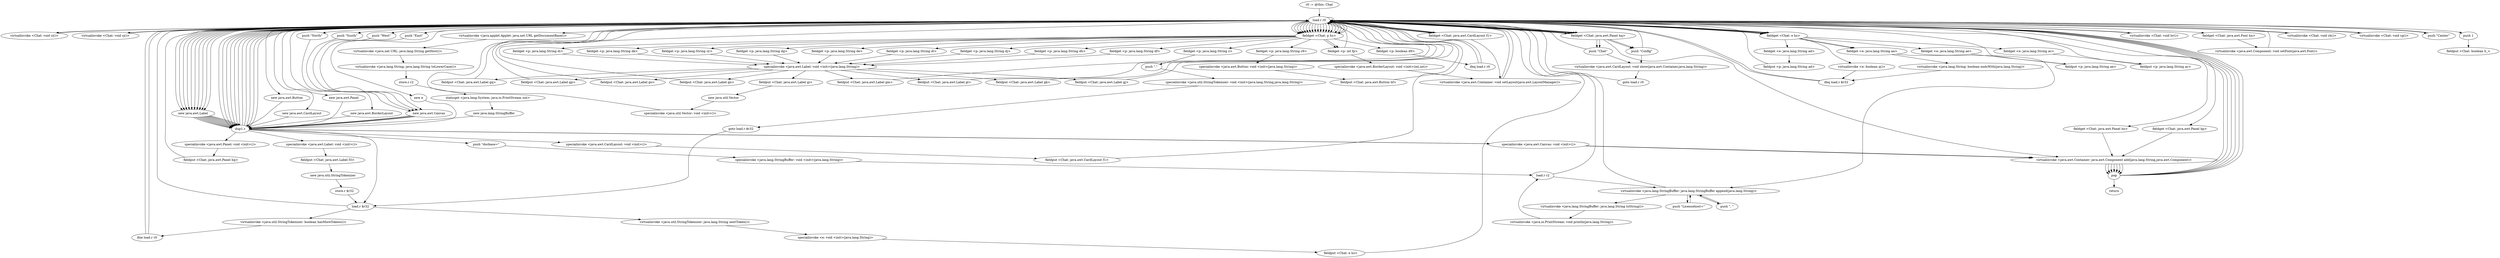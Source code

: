 digraph "" {
    "r0 := @this: Chat"
    "load.r r0"
    "r0 := @this: Chat"->"load.r r0";
    "virtualinvoke <Chat: void ci()>"
    "load.r r0"->"virtualinvoke <Chat: void ci()>";
    "virtualinvoke <Chat: void ci()>"->"load.r r0";
    "virtualinvoke <Chat: void cj()>"
    "load.r r0"->"virtualinvoke <Chat: void cj()>";
    "virtualinvoke <Chat: void cj()>"->"load.r r0";
    "new java.awt.Label"
    "load.r r0"->"new java.awt.Label";
    "dup1.r"
    "new java.awt.Label"->"dup1.r";
    "dup1.r"->"load.r r0";
    "fieldget <Chat: p hs>"
    "load.r r0"->"fieldget <Chat: p hs>";
    "fieldget <p: java.lang.String dg>"
    "fieldget <Chat: p hs>"->"fieldget <p: java.lang.String dg>";
    "specialinvoke <java.awt.Label: void <init>(java.lang.String)>"
    "fieldget <p: java.lang.String dg>"->"specialinvoke <java.awt.Label: void <init>(java.lang.String)>";
    "fieldput <Chat: java.awt.Label gq>"
    "specialinvoke <java.awt.Label: void <init>(java.lang.String)>"->"fieldput <Chat: java.awt.Label gq>";
    "fieldput <Chat: java.awt.Label gq>"->"load.r r0";
    "load.r r0"->"new java.awt.Label";
    "new java.awt.Label"->"dup1.r";
    "dup1.r"->"load.r r0";
    "load.r r0"->"fieldget <Chat: p hs>";
    "fieldget <p: java.lang.String de>"
    "fieldget <Chat: p hs>"->"fieldget <p: java.lang.String de>";
    "fieldget <p: java.lang.String de>"->"specialinvoke <java.awt.Label: void <init>(java.lang.String)>";
    "fieldput <Chat: java.awt.Label gp>"
    "specialinvoke <java.awt.Label: void <init>(java.lang.String)>"->"fieldput <Chat: java.awt.Label gp>";
    "fieldput <Chat: java.awt.Label gp>"->"load.r r0";
    "load.r r0"->"new java.awt.Label";
    "new java.awt.Label"->"dup1.r";
    "dup1.r"->"load.r r0";
    "load.r r0"->"fieldget <Chat: p hs>";
    "fieldget <p: java.lang.String dl>"
    "fieldget <Chat: p hs>"->"fieldget <p: java.lang.String dl>";
    "fieldget <p: java.lang.String dl>"->"specialinvoke <java.awt.Label: void <init>(java.lang.String)>";
    "fieldput <Chat: java.awt.Label go>"
    "specialinvoke <java.awt.Label: void <init>(java.lang.String)>"->"fieldput <Chat: java.awt.Label go>";
    "fieldput <Chat: java.awt.Label go>"->"load.r r0";
    "load.r r0"->"new java.awt.Label";
    "new java.awt.Label"->"dup1.r";
    "dup1.r"->"load.r r0";
    "load.r r0"->"fieldget <Chat: p hs>";
    "fieldget <p: java.lang.String dj>"
    "fieldget <Chat: p hs>"->"fieldget <p: java.lang.String dj>";
    "fieldget <p: java.lang.String dj>"->"specialinvoke <java.awt.Label: void <init>(java.lang.String)>";
    "fieldput <Chat: java.awt.Label gn>"
    "specialinvoke <java.awt.Label: void <init>(java.lang.String)>"->"fieldput <Chat: java.awt.Label gn>";
    "fieldput <Chat: java.awt.Label gn>"->"load.r r0";
    "load.r r0"->"new java.awt.Label";
    "new java.awt.Label"->"dup1.r";
    "dup1.r"->"load.r r0";
    "load.r r0"->"fieldget <Chat: p hs>";
    "fieldget <p: java.lang.String dh>"
    "fieldget <Chat: p hs>"->"fieldget <p: java.lang.String dh>";
    "fieldget <p: java.lang.String dh>"->"specialinvoke <java.awt.Label: void <init>(java.lang.String)>";
    "fieldput <Chat: java.awt.Label gm>"
    "specialinvoke <java.awt.Label: void <init>(java.lang.String)>"->"fieldput <Chat: java.awt.Label gm>";
    "fieldput <Chat: java.awt.Label gm>"->"load.r r0";
    "load.r r0"->"new java.awt.Label";
    "new java.awt.Label"->"dup1.r";
    "dup1.r"->"load.r r0";
    "load.r r0"->"fieldget <Chat: p hs>";
    "fieldget <p: java.lang.String df>"
    "fieldget <Chat: p hs>"->"fieldget <p: java.lang.String df>";
    "fieldget <p: java.lang.String df>"->"specialinvoke <java.awt.Label: void <init>(java.lang.String)>";
    "fieldput <Chat: java.awt.Label gl>"
    "specialinvoke <java.awt.Label: void <init>(java.lang.String)>"->"fieldput <Chat: java.awt.Label gl>";
    "fieldput <Chat: java.awt.Label gl>"->"load.r r0";
    "load.r r0"->"new java.awt.Label";
    "new java.awt.Label"->"dup1.r";
    "dup1.r"->"load.r r0";
    "load.r r0"->"fieldget <Chat: p hs>";
    "fieldget <p: java.lang.String di>"
    "fieldget <Chat: p hs>"->"fieldget <p: java.lang.String di>";
    "fieldget <p: java.lang.String di>"->"specialinvoke <java.awt.Label: void <init>(java.lang.String)>";
    "fieldput <Chat: java.awt.Label gk>"
    "specialinvoke <java.awt.Label: void <init>(java.lang.String)>"->"fieldput <Chat: java.awt.Label gk>";
    "fieldput <Chat: java.awt.Label gk>"->"load.r r0";
    "load.r r0"->"new java.awt.Label";
    "new java.awt.Label"->"dup1.r";
    "dup1.r"->"load.r r0";
    "load.r r0"->"fieldget <Chat: p hs>";
    "fieldget <p: java.lang.String dk>"
    "fieldget <Chat: p hs>"->"fieldget <p: java.lang.String dk>";
    "fieldget <p: java.lang.String dk>"->"specialinvoke <java.awt.Label: void <init>(java.lang.String)>";
    "fieldput <Chat: java.awt.Label gj>"
    "specialinvoke <java.awt.Label: void <init>(java.lang.String)>"->"fieldput <Chat: java.awt.Label gj>";
    "fieldput <Chat: java.awt.Label gj>"->"load.r r0";
    "load.r r0"->"new java.awt.Label";
    "new java.awt.Label"->"dup1.r";
    "dup1.r"->"load.r r0";
    "load.r r0"->"fieldget <Chat: p hs>";
    "fieldget <p: java.lang.String cy>"
    "fieldget <Chat: p hs>"->"fieldget <p: java.lang.String cy>";
    "fieldget <p: java.lang.String cy>"->"specialinvoke <java.awt.Label: void <init>(java.lang.String)>";
    "fieldput <Chat: java.awt.Label gi>"
    "specialinvoke <java.awt.Label: void <init>(java.lang.String)>"->"fieldput <Chat: java.awt.Label gi>";
    "new java.util.Vector"
    "fieldput <Chat: java.awt.Label gi>"->"new java.util.Vector";
    "specialinvoke <java.util.Vector: void <init>()>"
    "new java.util.Vector"->"specialinvoke <java.util.Vector: void <init>()>";
    "specialinvoke <java.util.Vector: void <init>()>"->"load.r r0";
    "load.r r0"->"new java.awt.Label";
    "new java.awt.Label"->"dup1.r";
    "specialinvoke <java.awt.Label: void <init>()>"
    "dup1.r"->"specialinvoke <java.awt.Label: void <init>()>";
    "fieldput <Chat: java.awt.Label f3>"
    "specialinvoke <java.awt.Label: void <init>()>"->"fieldput <Chat: java.awt.Label f3>";
    "new java.util.StringTokenizer"
    "fieldput <Chat: java.awt.Label f3>"->"new java.util.StringTokenizer";
    "store.r $r32"
    "new java.util.StringTokenizer"->"store.r $r32";
    "load.r $r32"
    "store.r $r32"->"load.r $r32";
    "load.r $r32"->"load.r r0";
    "load.r r0"->"fieldget <Chat: p hs>";
    "fieldget <p: java.lang.String z>"
    "fieldget <Chat: p hs>"->"fieldget <p: java.lang.String z>";
    "push \",\""
    "fieldget <p: java.lang.String z>"->"push \",\"";
    "specialinvoke <java.util.StringTokenizer: void <init>(java.lang.String,java.lang.String)>"
    "push \",\""->"specialinvoke <java.util.StringTokenizer: void <init>(java.lang.String,java.lang.String)>";
    "goto load.r $r32"
    "specialinvoke <java.util.StringTokenizer: void <init>(java.lang.String,java.lang.String)>"->"goto load.r $r32";
    "goto load.r $r32"->"load.r $r32";
    "virtualinvoke <java.util.StringTokenizer: boolean hasMoreTokens()>"
    "load.r $r32"->"virtualinvoke <java.util.StringTokenizer: boolean hasMoreTokens()>";
    "ifne load.r r0"
    "virtualinvoke <java.util.StringTokenizer: boolean hasMoreTokens()>"->"ifne load.r r0";
    "ifne load.r r0"->"load.r r0";
    "new java.awt.Button"
    "load.r r0"->"new java.awt.Button";
    "new java.awt.Button"->"dup1.r";
    "dup1.r"->"load.r r0";
    "load.r r0"->"fieldget <Chat: p hs>";
    "fieldget <p: java.lang.String c9>"
    "fieldget <Chat: p hs>"->"fieldget <p: java.lang.String c9>";
    "specialinvoke <java.awt.Button: void <init>(java.lang.String)>"
    "fieldget <p: java.lang.String c9>"->"specialinvoke <java.awt.Button: void <init>(java.lang.String)>";
    "fieldput <Chat: java.awt.Button hf>"
    "specialinvoke <java.awt.Button: void <init>(java.lang.String)>"->"fieldput <Chat: java.awt.Button hf>";
    "fieldput <Chat: java.awt.Button hf>"->"load.r r0";
    "virtualinvoke <Chat: void br()>"
    "load.r r0"->"virtualinvoke <Chat: void br()>";
    "virtualinvoke <Chat: void br()>"->"load.r r0";
    "load.r r0"->"load.r r0";
    "fieldget <Chat: java.awt.Font hn>"
    "load.r r0"->"fieldget <Chat: java.awt.Font hn>";
    "virtualinvoke <java.awt.Component: void setFont(java.awt.Font)>"
    "fieldget <Chat: java.awt.Font hn>"->"virtualinvoke <java.awt.Component: void setFont(java.awt.Font)>";
    "virtualinvoke <java.awt.Component: void setFont(java.awt.Font)>"->"load.r r0";
    "virtualinvoke <Chat: void ch()>"
    "load.r r0"->"virtualinvoke <Chat: void ch()>";
    "virtualinvoke <Chat: void ch()>"->"load.r r0";
    "virtualinvoke <Chat: void cg()>"
    "load.r r0"->"virtualinvoke <Chat: void cg()>";
    "virtualinvoke <Chat: void cg()>"->"load.r r0";
    "new java.awt.CardLayout"
    "load.r r0"->"new java.awt.CardLayout";
    "new java.awt.CardLayout"->"dup1.r";
    "specialinvoke <java.awt.CardLayout: void <init>()>"
    "dup1.r"->"specialinvoke <java.awt.CardLayout: void <init>()>";
    "fieldput <Chat: java.awt.CardLayout f1>"
    "specialinvoke <java.awt.CardLayout: void <init>()>"->"fieldput <Chat: java.awt.CardLayout f1>";
    "fieldput <Chat: java.awt.CardLayout f1>"->"load.r r0";
    "new java.awt.Panel"
    "load.r r0"->"new java.awt.Panel";
    "new java.awt.Panel"->"dup1.r";
    "specialinvoke <java.awt.Panel: void <init>()>"
    "dup1.r"->"specialinvoke <java.awt.Panel: void <init>()>";
    "fieldput <Chat: java.awt.Panel hq>"
    "specialinvoke <java.awt.Panel: void <init>()>"->"fieldput <Chat: java.awt.Panel hq>";
    "fieldput <Chat: java.awt.Panel hq>"->"load.r r0";
    "fieldget <Chat: java.awt.Panel hq>"
    "load.r r0"->"fieldget <Chat: java.awt.Panel hq>";
    "fieldget <Chat: java.awt.Panel hq>"->"load.r r0";
    "fieldget <Chat: java.awt.CardLayout f1>"
    "load.r r0"->"fieldget <Chat: java.awt.CardLayout f1>";
    "virtualinvoke <java.awt.Container: void setLayout(java.awt.LayoutManager)>"
    "fieldget <Chat: java.awt.CardLayout f1>"->"virtualinvoke <java.awt.Container: void setLayout(java.awt.LayoutManager)>";
    "virtualinvoke <java.awt.Container: void setLayout(java.awt.LayoutManager)>"->"load.r r0";
    "load.r r0"->"fieldget <Chat: java.awt.Panel hq>";
    "push \"Config\""
    "fieldget <Chat: java.awt.Panel hq>"->"push \"Config\"";
    "push \"Config\""->"load.r r0";
    "fieldget <Chat: java.awt.Panel hp>"
    "load.r r0"->"fieldget <Chat: java.awt.Panel hp>";
    "virtualinvoke <java.awt.Container: java.awt.Component add(java.lang.String,java.awt.Component)>"
    "fieldget <Chat: java.awt.Panel hp>"->"virtualinvoke <java.awt.Container: java.awt.Component add(java.lang.String,java.awt.Component)>";
    "pop"
    "virtualinvoke <java.awt.Container: java.awt.Component add(java.lang.String,java.awt.Component)>"->"pop";
    "pop"->"load.r r0";
    "load.r r0"->"fieldget <Chat: java.awt.Panel hq>";
    "push \"Chat\""
    "fieldget <Chat: java.awt.Panel hq>"->"push \"Chat\"";
    "push \"Chat\""->"load.r r0";
    "fieldget <Chat: java.awt.Panel ho>"
    "load.r r0"->"fieldget <Chat: java.awt.Panel ho>";
    "fieldget <Chat: java.awt.Panel ho>"->"virtualinvoke <java.awt.Container: java.awt.Component add(java.lang.String,java.awt.Component)>";
    "virtualinvoke <java.awt.Container: java.awt.Component add(java.lang.String,java.awt.Component)>"->"pop";
    "pop"->"load.r r0";
    "load.r r0"->"fieldget <Chat: p hs>";
    "fieldget <p: boolean d9>"
    "fieldget <Chat: p hs>"->"fieldget <p: boolean d9>";
    "ifeq load.r r0"
    "fieldget <p: boolean d9>"->"ifeq load.r r0";
    "ifeq load.r r0"->"load.r r0";
    "load.r r0"->"fieldget <Chat: java.awt.CardLayout f1>";
    "fieldget <Chat: java.awt.CardLayout f1>"->"load.r r0";
    "load.r r0"->"fieldget <Chat: java.awt.Panel hq>";
    "fieldget <Chat: java.awt.Panel hq>"->"push \"Chat\"";
    "virtualinvoke <java.awt.CardLayout: void show(java.awt.Container,java.lang.String)>"
    "push \"Chat\""->"virtualinvoke <java.awt.CardLayout: void show(java.awt.Container,java.lang.String)>";
    "goto load.r r0"
    "virtualinvoke <java.awt.CardLayout: void show(java.awt.Container,java.lang.String)>"->"goto load.r r0";
    "goto load.r r0"->"load.r r0";
    "new java.awt.BorderLayout"
    "load.r r0"->"new java.awt.BorderLayout";
    "new java.awt.BorderLayout"->"dup1.r";
    "dup1.r"->"load.r r0";
    "load.r r0"->"fieldget <Chat: p hs>";
    "fieldget <p: int fp>"
    "fieldget <Chat: p hs>"->"fieldget <p: int fp>";
    "fieldget <p: int fp>"->"load.r r0";
    "load.r r0"->"fieldget <Chat: p hs>";
    "fieldget <Chat: p hs>"->"fieldget <p: int fp>";
    "specialinvoke <java.awt.BorderLayout: void <init>(int,int)>"
    "fieldget <p: int fp>"->"specialinvoke <java.awt.BorderLayout: void <init>(int,int)>";
    "specialinvoke <java.awt.BorderLayout: void <init>(int,int)>"->"virtualinvoke <java.awt.Container: void setLayout(java.awt.LayoutManager)>";
    "virtualinvoke <java.awt.Container: void setLayout(java.awt.LayoutManager)>"->"load.r r0";
    "push \"North\""
    "load.r r0"->"push \"North\"";
    "new java.awt.Canvas"
    "push \"North\""->"new java.awt.Canvas";
    "new java.awt.Canvas"->"dup1.r";
    "specialinvoke <java.awt.Canvas: void <init>()>"
    "dup1.r"->"specialinvoke <java.awt.Canvas: void <init>()>";
    "specialinvoke <java.awt.Canvas: void <init>()>"->"virtualinvoke <java.awt.Container: java.awt.Component add(java.lang.String,java.awt.Component)>";
    "virtualinvoke <java.awt.Container: java.awt.Component add(java.lang.String,java.awt.Component)>"->"pop";
    "pop"->"load.r r0";
    "push \"South\""
    "load.r r0"->"push \"South\"";
    "push \"South\""->"new java.awt.Canvas";
    "new java.awt.Canvas"->"dup1.r";
    "dup1.r"->"specialinvoke <java.awt.Canvas: void <init>()>";
    "specialinvoke <java.awt.Canvas: void <init>()>"->"virtualinvoke <java.awt.Container: java.awt.Component add(java.lang.String,java.awt.Component)>";
    "virtualinvoke <java.awt.Container: java.awt.Component add(java.lang.String,java.awt.Component)>"->"pop";
    "pop"->"load.r r0";
    "push \"West\""
    "load.r r0"->"push \"West\"";
    "push \"West\""->"new java.awt.Canvas";
    "new java.awt.Canvas"->"dup1.r";
    "dup1.r"->"specialinvoke <java.awt.Canvas: void <init>()>";
    "specialinvoke <java.awt.Canvas: void <init>()>"->"virtualinvoke <java.awt.Container: java.awt.Component add(java.lang.String,java.awt.Component)>";
    "virtualinvoke <java.awt.Container: java.awt.Component add(java.lang.String,java.awt.Component)>"->"pop";
    "pop"->"load.r r0";
    "push \"East\""
    "load.r r0"->"push \"East\"";
    "push \"East\""->"new java.awt.Canvas";
    "new java.awt.Canvas"->"dup1.r";
    "dup1.r"->"specialinvoke <java.awt.Canvas: void <init>()>";
    "specialinvoke <java.awt.Canvas: void <init>()>"->"virtualinvoke <java.awt.Container: java.awt.Component add(java.lang.String,java.awt.Component)>";
    "virtualinvoke <java.awt.Container: java.awt.Component add(java.lang.String,java.awt.Component)>"->"pop";
    "pop"->"load.r r0";
    "push \"Center\""
    "load.r r0"->"push \"Center\"";
    "push \"Center\""->"load.r r0";
    "load.r r0"->"fieldget <Chat: java.awt.Panel hq>";
    "fieldget <Chat: java.awt.Panel hq>"->"virtualinvoke <java.awt.Container: java.awt.Component add(java.lang.String,java.awt.Component)>";
    "virtualinvoke <java.awt.Container: java.awt.Component add(java.lang.String,java.awt.Component)>"->"pop";
    "return"
    "pop"->"return";
    "ifeq load.r r0"->"load.r r0";
    "load.r r0"->"fieldget <Chat: java.awt.CardLayout f1>";
    "fieldget <Chat: java.awt.CardLayout f1>"->"load.r r0";
    "load.r r0"->"fieldget <Chat: java.awt.Panel hq>";
    "fieldget <Chat: java.awt.Panel hq>"->"push \"Config\"";
    "push \"Config\""->"virtualinvoke <java.awt.CardLayout: void show(java.awt.Container,java.lang.String)>";
    "ifne load.r r0"->"load.r r0";
    "new e"
    "load.r r0"->"new e";
    "new e"->"dup1.r";
    "dup1.r"->"load.r $r32";
    "virtualinvoke <java.util.StringTokenizer: java.lang.String nextToken()>"
    "load.r $r32"->"virtualinvoke <java.util.StringTokenizer: java.lang.String nextToken()>";
    "specialinvoke <e: void <init>(java.lang.String)>"
    "virtualinvoke <java.util.StringTokenizer: java.lang.String nextToken()>"->"specialinvoke <e: void <init>(java.lang.String)>";
    "fieldput <Chat: e hz>"
    "specialinvoke <e: void <init>(java.lang.String)>"->"fieldput <Chat: e hz>";
    "fieldput <Chat: e hz>"->"load.r r0";
    "fieldget <Chat: e hz>"
    "load.r r0"->"fieldget <Chat: e hz>";
    "virtualinvoke <e: boolean q()>"
    "fieldget <Chat: e hz>"->"virtualinvoke <e: boolean q()>";
    "ifeq load.r $r32"
    "virtualinvoke <e: boolean q()>"->"ifeq load.r $r32";
    "ifeq load.r $r32"->"load.r r0";
    "virtualinvoke <java.applet.Applet: java.net.URL getDocumentBase()>"
    "load.r r0"->"virtualinvoke <java.applet.Applet: java.net.URL getDocumentBase()>";
    "virtualinvoke <java.net.URL: java.lang.String getHost()>"
    "virtualinvoke <java.applet.Applet: java.net.URL getDocumentBase()>"->"virtualinvoke <java.net.URL: java.lang.String getHost()>";
    "virtualinvoke <java.lang.String: java.lang.String toLowerCase()>"
    "virtualinvoke <java.net.URL: java.lang.String getHost()>"->"virtualinvoke <java.lang.String: java.lang.String toLowerCase()>";
    "store.r r2"
    "virtualinvoke <java.lang.String: java.lang.String toLowerCase()>"->"store.r r2";
    "staticget <java.lang.System: java.io.PrintStream out>"
    "store.r r2"->"staticget <java.lang.System: java.io.PrintStream out>";
    "new java.lang.StringBuffer"
    "staticget <java.lang.System: java.io.PrintStream out>"->"new java.lang.StringBuffer";
    "new java.lang.StringBuffer"->"dup1.r";
    "push \"docbase=\""
    "dup1.r"->"push \"docbase=\"";
    "specialinvoke <java.lang.StringBuffer: void <init>(java.lang.String)>"
    "push \"docbase=\""->"specialinvoke <java.lang.StringBuffer: void <init>(java.lang.String)>";
    "load.r r2"
    "specialinvoke <java.lang.StringBuffer: void <init>(java.lang.String)>"->"load.r r2";
    "virtualinvoke <java.lang.StringBuffer: java.lang.StringBuffer append(java.lang.String)>"
    "load.r r2"->"virtualinvoke <java.lang.StringBuffer: java.lang.StringBuffer append(java.lang.String)>";
    "push \", \""
    "virtualinvoke <java.lang.StringBuffer: java.lang.StringBuffer append(java.lang.String)>"->"push \", \"";
    "push \", \""->"virtualinvoke <java.lang.StringBuffer: java.lang.StringBuffer append(java.lang.String)>";
    "push \"Licensehost=\""
    "virtualinvoke <java.lang.StringBuffer: java.lang.StringBuffer append(java.lang.String)>"->"push \"Licensehost=\"";
    "push \"Licensehost=\""->"virtualinvoke <java.lang.StringBuffer: java.lang.StringBuffer append(java.lang.String)>";
    "virtualinvoke <java.lang.StringBuffer: java.lang.StringBuffer append(java.lang.String)>"->"load.r r0";
    "load.r r0"->"fieldget <Chat: e hz>";
    "fieldget <e: java.lang.String aa>"
    "fieldget <Chat: e hz>"->"fieldget <e: java.lang.String aa>";
    "fieldget <e: java.lang.String aa>"->"virtualinvoke <java.lang.StringBuffer: java.lang.StringBuffer append(java.lang.String)>";
    "virtualinvoke <java.lang.StringBuffer: java.lang.String toString()>"
    "virtualinvoke <java.lang.StringBuffer: java.lang.StringBuffer append(java.lang.String)>"->"virtualinvoke <java.lang.StringBuffer: java.lang.String toString()>";
    "virtualinvoke <java.io.PrintStream: void println(java.lang.String)>"
    "virtualinvoke <java.lang.StringBuffer: java.lang.String toString()>"->"virtualinvoke <java.io.PrintStream: void println(java.lang.String)>";
    "virtualinvoke <java.io.PrintStream: void println(java.lang.String)>"->"load.r r2";
    "load.r r2"->"load.r r0";
    "load.r r0"->"fieldget <Chat: e hz>";
    "fieldget <Chat: e hz>"->"fieldget <e: java.lang.String aa>";
    "virtualinvoke <java.lang.String: boolean endsWith(java.lang.String)>"
    "fieldget <e: java.lang.String aa>"->"virtualinvoke <java.lang.String: boolean endsWith(java.lang.String)>";
    "virtualinvoke <java.lang.String: boolean endsWith(java.lang.String)>"->"ifeq load.r $r32";
    "ifeq load.r $r32"->"load.r r0";
    "load.r r0"->"fieldget <Chat: p hs>";
    "fieldget <Chat: p hs>"->"load.r r0";
    "load.r r0"->"fieldget <Chat: e hz>";
    "fieldget <e: java.lang.String ae>"
    "fieldget <Chat: e hz>"->"fieldget <e: java.lang.String ae>";
    "fieldput <p: java.lang.String ae>"
    "fieldget <e: java.lang.String ae>"->"fieldput <p: java.lang.String ae>";
    "fieldput <p: java.lang.String ae>"->"load.r r0";
    "load.r r0"->"fieldget <Chat: p hs>";
    "fieldget <Chat: p hs>"->"load.r r0";
    "load.r r0"->"fieldget <Chat: e hz>";
    "fieldget <e: java.lang.String ad>"
    "fieldget <Chat: e hz>"->"fieldget <e: java.lang.String ad>";
    "fieldput <p: java.lang.String ad>"
    "fieldget <e: java.lang.String ad>"->"fieldput <p: java.lang.String ad>";
    "fieldput <p: java.lang.String ad>"->"load.r r0";
    "load.r r0"->"fieldget <Chat: p hs>";
    "fieldget <Chat: p hs>"->"load.r r0";
    "load.r r0"->"fieldget <Chat: e hz>";
    "fieldget <e: java.lang.String ac>"
    "fieldget <Chat: e hz>"->"fieldget <e: java.lang.String ac>";
    "fieldput <p: java.lang.String ac>"
    "fieldget <e: java.lang.String ac>"->"fieldput <p: java.lang.String ac>";
    "fieldput <p: java.lang.String ac>"->"load.r r0";
    "push 1"
    "load.r r0"->"push 1";
    "fieldput <Chat: boolean h_>"
    "push 1"->"fieldput <Chat: boolean h_>";
}
